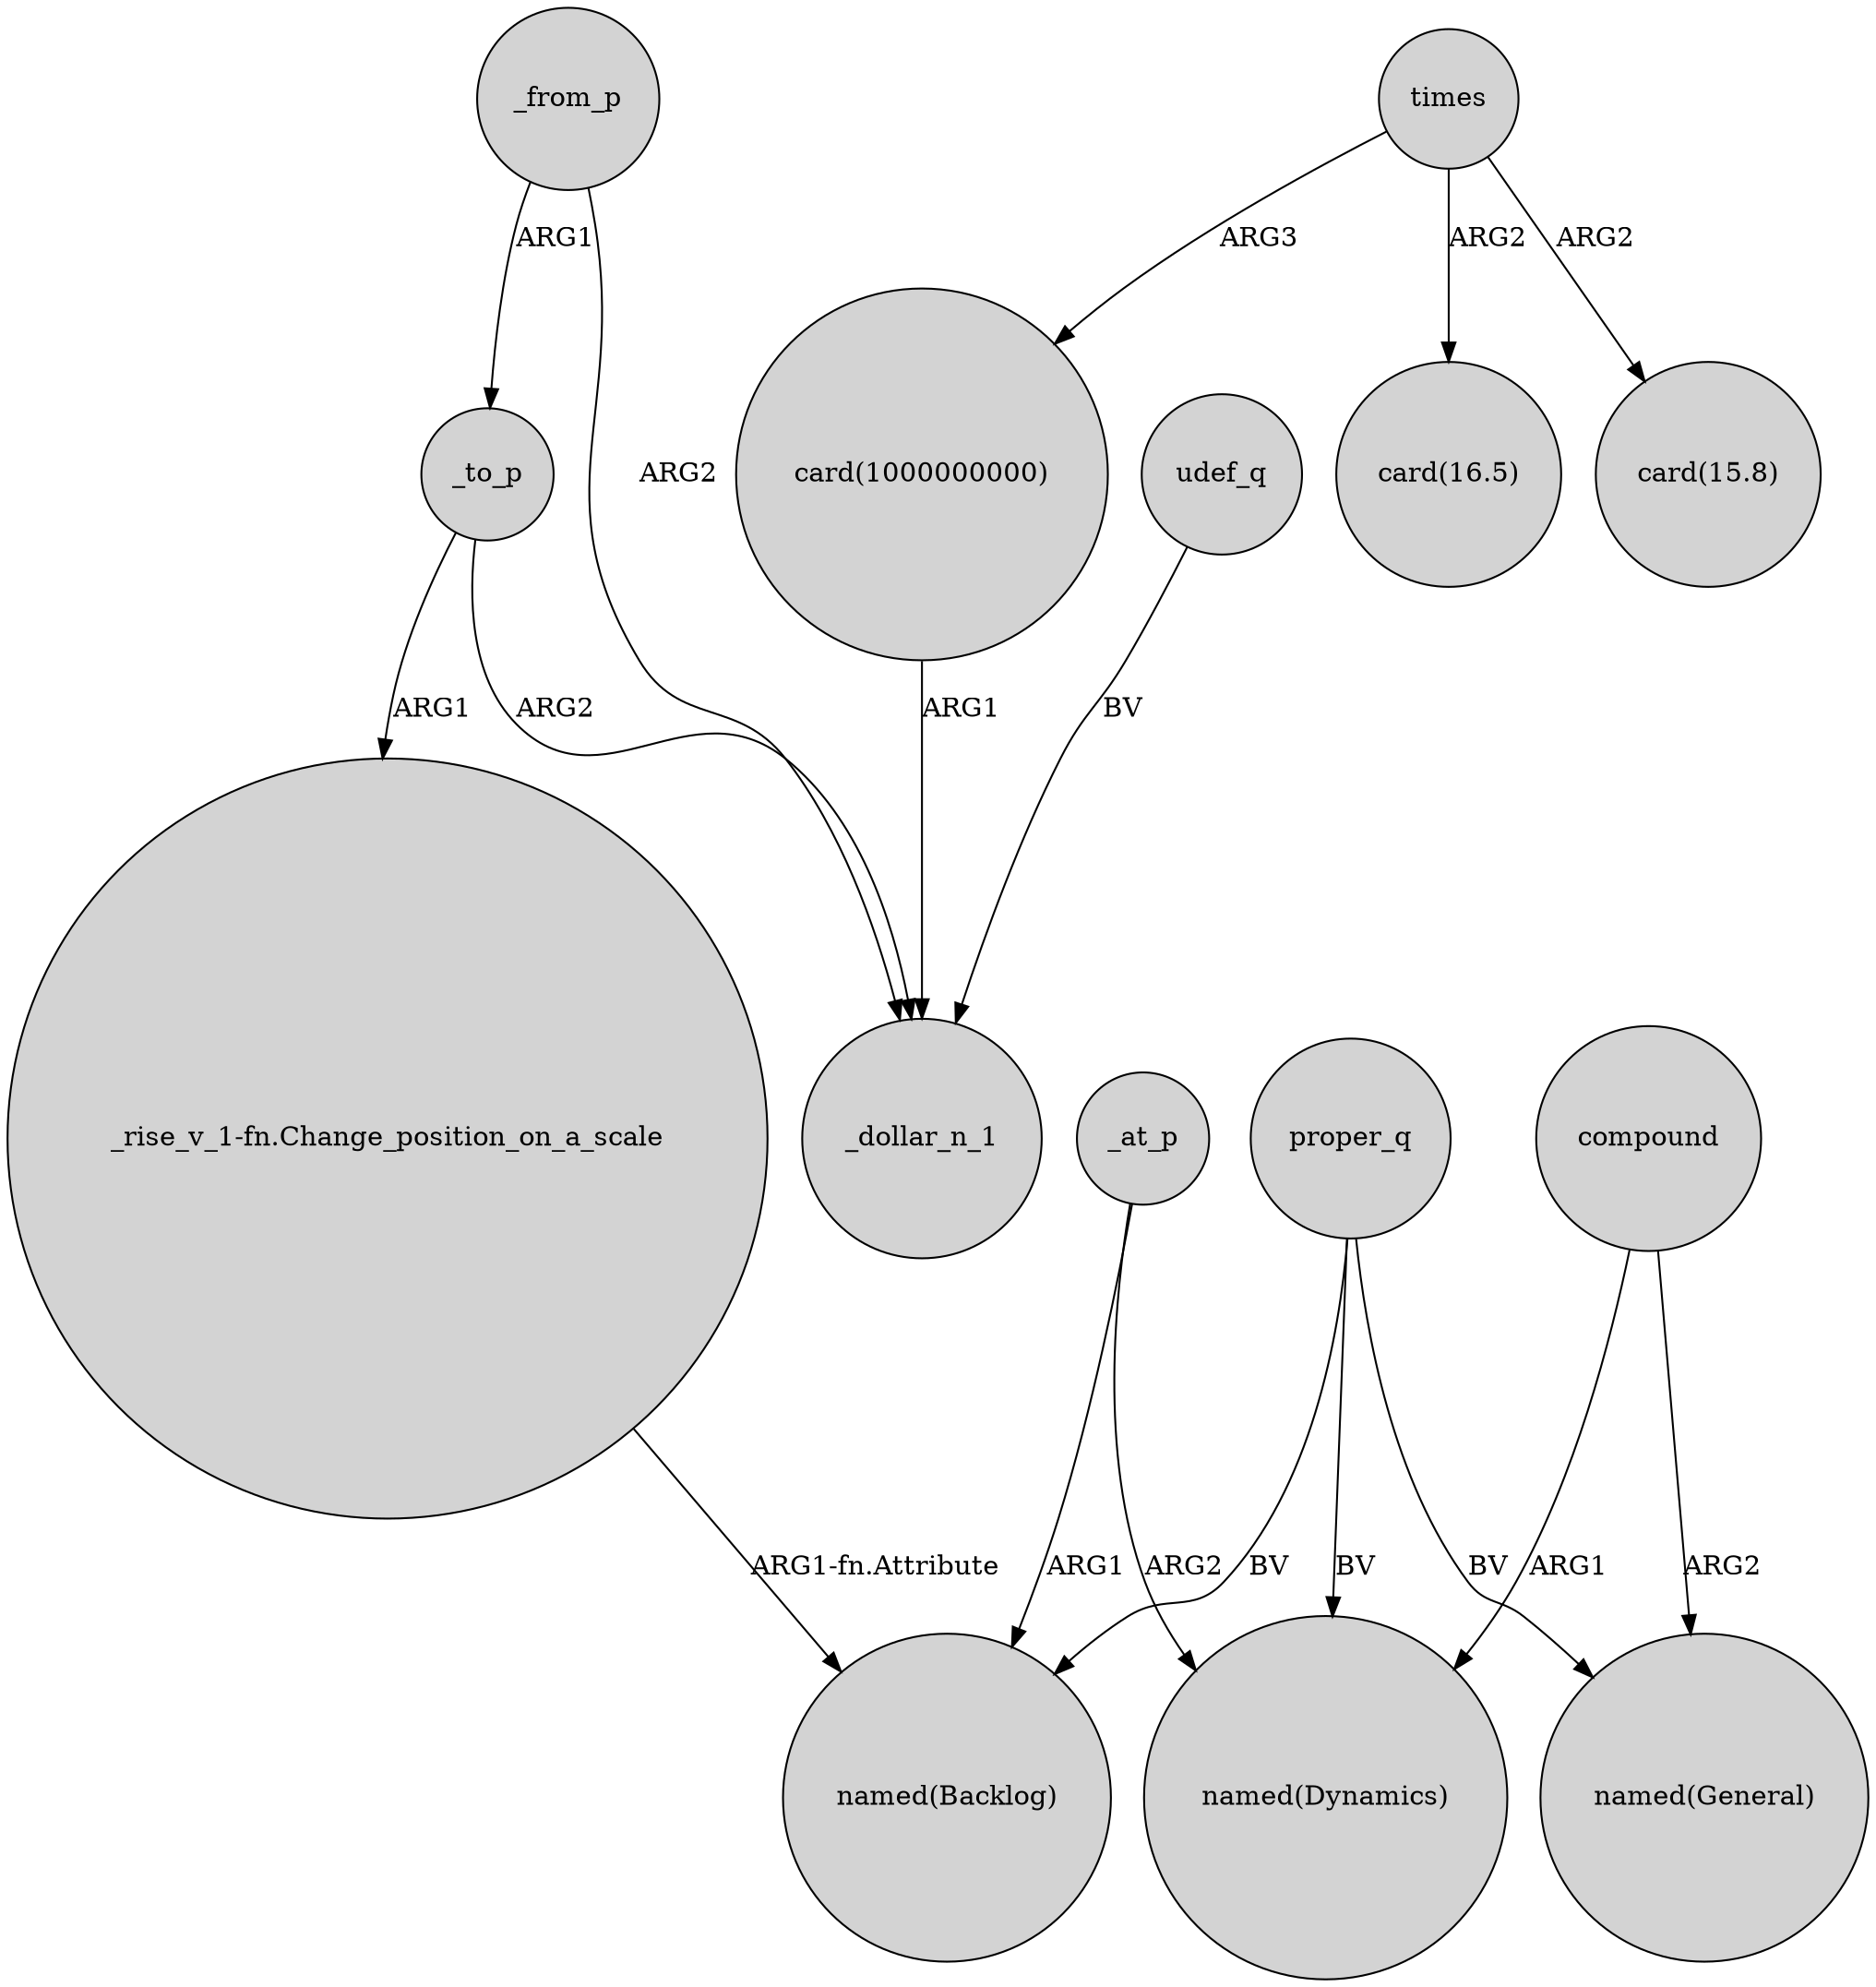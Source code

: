 digraph {
	node [shape=circle style=filled]
	"card(1000000000)" -> _dollar_n_1 [label=ARG1]
	times -> "card(16.5)" [label=ARG2]
	_from_p -> _dollar_n_1 [label=ARG2]
	times -> "card(15.8)" [label=ARG2]
	"_rise_v_1-fn.Change_position_on_a_scale" -> "named(Backlog)" [label="ARG1-fn.Attribute"]
	_to_p -> _dollar_n_1 [label=ARG2]
	times -> "card(1000000000)" [label=ARG3]
	compound -> "named(Dynamics)" [label=ARG1]
	proper_q -> "named(Backlog)" [label=BV]
	udef_q -> _dollar_n_1 [label=BV]
	proper_q -> "named(General)" [label=BV]
	_at_p -> "named(Backlog)" [label=ARG1]
	_at_p -> "named(Dynamics)" [label=ARG2]
	_to_p -> "_rise_v_1-fn.Change_position_on_a_scale" [label=ARG1]
	_from_p -> _to_p [label=ARG1]
	proper_q -> "named(Dynamics)" [label=BV]
	compound -> "named(General)" [label=ARG2]
}
